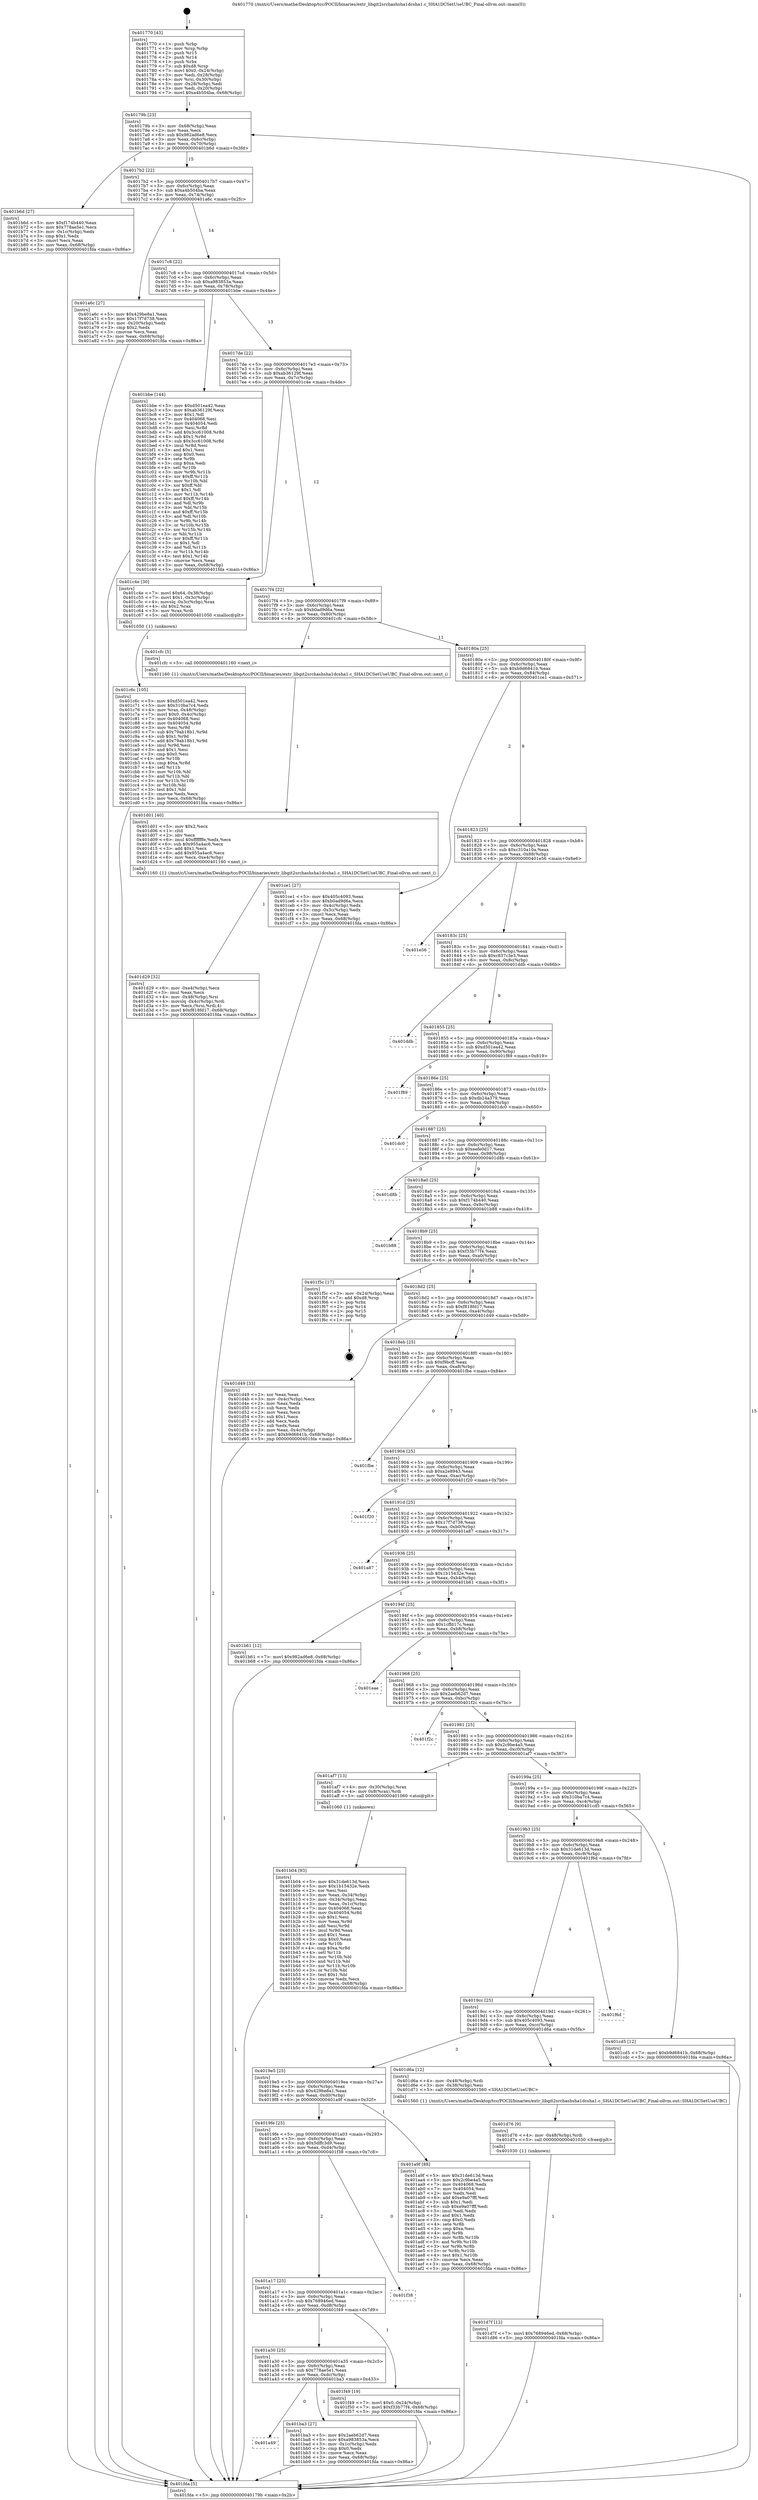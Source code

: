 digraph "0x401770" {
  label = "0x401770 (/mnt/c/Users/mathe/Desktop/tcc/POCII/binaries/extr_libgit2srchashsha1dcsha1.c_SHA1DCSetUseUBC_Final-ollvm.out::main(0))"
  labelloc = "t"
  node[shape=record]

  Entry [label="",width=0.3,height=0.3,shape=circle,fillcolor=black,style=filled]
  "0x40179b" [label="{
     0x40179b [23]\l
     | [instrs]\l
     &nbsp;&nbsp;0x40179b \<+3\>: mov -0x68(%rbp),%eax\l
     &nbsp;&nbsp;0x40179e \<+2\>: mov %eax,%ecx\l
     &nbsp;&nbsp;0x4017a0 \<+6\>: sub $0x982ad6e8,%ecx\l
     &nbsp;&nbsp;0x4017a6 \<+3\>: mov %eax,-0x6c(%rbp)\l
     &nbsp;&nbsp;0x4017a9 \<+3\>: mov %ecx,-0x70(%rbp)\l
     &nbsp;&nbsp;0x4017ac \<+6\>: je 0000000000401b6d \<main+0x3fd\>\l
  }"]
  "0x401b6d" [label="{
     0x401b6d [27]\l
     | [instrs]\l
     &nbsp;&nbsp;0x401b6d \<+5\>: mov $0xf174b440,%eax\l
     &nbsp;&nbsp;0x401b72 \<+5\>: mov $0x778ae5e1,%ecx\l
     &nbsp;&nbsp;0x401b77 \<+3\>: mov -0x1c(%rbp),%edx\l
     &nbsp;&nbsp;0x401b7a \<+3\>: cmp $0x1,%edx\l
     &nbsp;&nbsp;0x401b7d \<+3\>: cmovl %ecx,%eax\l
     &nbsp;&nbsp;0x401b80 \<+3\>: mov %eax,-0x68(%rbp)\l
     &nbsp;&nbsp;0x401b83 \<+5\>: jmp 0000000000401fda \<main+0x86a\>\l
  }"]
  "0x4017b2" [label="{
     0x4017b2 [22]\l
     | [instrs]\l
     &nbsp;&nbsp;0x4017b2 \<+5\>: jmp 00000000004017b7 \<main+0x47\>\l
     &nbsp;&nbsp;0x4017b7 \<+3\>: mov -0x6c(%rbp),%eax\l
     &nbsp;&nbsp;0x4017ba \<+5\>: sub $0xa4b504ba,%eax\l
     &nbsp;&nbsp;0x4017bf \<+3\>: mov %eax,-0x74(%rbp)\l
     &nbsp;&nbsp;0x4017c2 \<+6\>: je 0000000000401a6c \<main+0x2fc\>\l
  }"]
  Exit [label="",width=0.3,height=0.3,shape=circle,fillcolor=black,style=filled,peripheries=2]
  "0x401a6c" [label="{
     0x401a6c [27]\l
     | [instrs]\l
     &nbsp;&nbsp;0x401a6c \<+5\>: mov $0x429be8a1,%eax\l
     &nbsp;&nbsp;0x401a71 \<+5\>: mov $0x17f7d738,%ecx\l
     &nbsp;&nbsp;0x401a76 \<+3\>: mov -0x20(%rbp),%edx\l
     &nbsp;&nbsp;0x401a79 \<+3\>: cmp $0x2,%edx\l
     &nbsp;&nbsp;0x401a7c \<+3\>: cmovne %ecx,%eax\l
     &nbsp;&nbsp;0x401a7f \<+3\>: mov %eax,-0x68(%rbp)\l
     &nbsp;&nbsp;0x401a82 \<+5\>: jmp 0000000000401fda \<main+0x86a\>\l
  }"]
  "0x4017c8" [label="{
     0x4017c8 [22]\l
     | [instrs]\l
     &nbsp;&nbsp;0x4017c8 \<+5\>: jmp 00000000004017cd \<main+0x5d\>\l
     &nbsp;&nbsp;0x4017cd \<+3\>: mov -0x6c(%rbp),%eax\l
     &nbsp;&nbsp;0x4017d0 \<+5\>: sub $0xa983853a,%eax\l
     &nbsp;&nbsp;0x4017d5 \<+3\>: mov %eax,-0x78(%rbp)\l
     &nbsp;&nbsp;0x4017d8 \<+6\>: je 0000000000401bbe \<main+0x44e\>\l
  }"]
  "0x401fda" [label="{
     0x401fda [5]\l
     | [instrs]\l
     &nbsp;&nbsp;0x401fda \<+5\>: jmp 000000000040179b \<main+0x2b\>\l
  }"]
  "0x401770" [label="{
     0x401770 [43]\l
     | [instrs]\l
     &nbsp;&nbsp;0x401770 \<+1\>: push %rbp\l
     &nbsp;&nbsp;0x401771 \<+3\>: mov %rsp,%rbp\l
     &nbsp;&nbsp;0x401774 \<+2\>: push %r15\l
     &nbsp;&nbsp;0x401776 \<+2\>: push %r14\l
     &nbsp;&nbsp;0x401778 \<+1\>: push %rbx\l
     &nbsp;&nbsp;0x401779 \<+7\>: sub $0xd8,%rsp\l
     &nbsp;&nbsp;0x401780 \<+7\>: movl $0x0,-0x24(%rbp)\l
     &nbsp;&nbsp;0x401787 \<+3\>: mov %edi,-0x28(%rbp)\l
     &nbsp;&nbsp;0x40178a \<+4\>: mov %rsi,-0x30(%rbp)\l
     &nbsp;&nbsp;0x40178e \<+3\>: mov -0x28(%rbp),%edi\l
     &nbsp;&nbsp;0x401791 \<+3\>: mov %edi,-0x20(%rbp)\l
     &nbsp;&nbsp;0x401794 \<+7\>: movl $0xa4b504ba,-0x68(%rbp)\l
  }"]
  "0x401d7f" [label="{
     0x401d7f [12]\l
     | [instrs]\l
     &nbsp;&nbsp;0x401d7f \<+7\>: movl $0x768946ed,-0x68(%rbp)\l
     &nbsp;&nbsp;0x401d86 \<+5\>: jmp 0000000000401fda \<main+0x86a\>\l
  }"]
  "0x401bbe" [label="{
     0x401bbe [144]\l
     | [instrs]\l
     &nbsp;&nbsp;0x401bbe \<+5\>: mov $0xd501ea42,%eax\l
     &nbsp;&nbsp;0x401bc3 \<+5\>: mov $0xab36129f,%ecx\l
     &nbsp;&nbsp;0x401bc8 \<+2\>: mov $0x1,%dl\l
     &nbsp;&nbsp;0x401bca \<+7\>: mov 0x404068,%esi\l
     &nbsp;&nbsp;0x401bd1 \<+7\>: mov 0x404054,%edi\l
     &nbsp;&nbsp;0x401bd8 \<+3\>: mov %esi,%r8d\l
     &nbsp;&nbsp;0x401bdb \<+7\>: add $0x3cc61008,%r8d\l
     &nbsp;&nbsp;0x401be2 \<+4\>: sub $0x1,%r8d\l
     &nbsp;&nbsp;0x401be6 \<+7\>: sub $0x3cc61008,%r8d\l
     &nbsp;&nbsp;0x401bed \<+4\>: imul %r8d,%esi\l
     &nbsp;&nbsp;0x401bf1 \<+3\>: and $0x1,%esi\l
     &nbsp;&nbsp;0x401bf4 \<+3\>: cmp $0x0,%esi\l
     &nbsp;&nbsp;0x401bf7 \<+4\>: sete %r9b\l
     &nbsp;&nbsp;0x401bfb \<+3\>: cmp $0xa,%edi\l
     &nbsp;&nbsp;0x401bfe \<+4\>: setl %r10b\l
     &nbsp;&nbsp;0x401c02 \<+3\>: mov %r9b,%r11b\l
     &nbsp;&nbsp;0x401c05 \<+4\>: xor $0xff,%r11b\l
     &nbsp;&nbsp;0x401c09 \<+3\>: mov %r10b,%bl\l
     &nbsp;&nbsp;0x401c0c \<+3\>: xor $0xff,%bl\l
     &nbsp;&nbsp;0x401c0f \<+3\>: xor $0x1,%dl\l
     &nbsp;&nbsp;0x401c12 \<+3\>: mov %r11b,%r14b\l
     &nbsp;&nbsp;0x401c15 \<+4\>: and $0xff,%r14b\l
     &nbsp;&nbsp;0x401c19 \<+3\>: and %dl,%r9b\l
     &nbsp;&nbsp;0x401c1c \<+3\>: mov %bl,%r15b\l
     &nbsp;&nbsp;0x401c1f \<+4\>: and $0xff,%r15b\l
     &nbsp;&nbsp;0x401c23 \<+3\>: and %dl,%r10b\l
     &nbsp;&nbsp;0x401c26 \<+3\>: or %r9b,%r14b\l
     &nbsp;&nbsp;0x401c29 \<+3\>: or %r10b,%r15b\l
     &nbsp;&nbsp;0x401c2c \<+3\>: xor %r15b,%r14b\l
     &nbsp;&nbsp;0x401c2f \<+3\>: or %bl,%r11b\l
     &nbsp;&nbsp;0x401c32 \<+4\>: xor $0xff,%r11b\l
     &nbsp;&nbsp;0x401c36 \<+3\>: or $0x1,%dl\l
     &nbsp;&nbsp;0x401c39 \<+3\>: and %dl,%r11b\l
     &nbsp;&nbsp;0x401c3c \<+3\>: or %r11b,%r14b\l
     &nbsp;&nbsp;0x401c3f \<+4\>: test $0x1,%r14b\l
     &nbsp;&nbsp;0x401c43 \<+3\>: cmovne %ecx,%eax\l
     &nbsp;&nbsp;0x401c46 \<+3\>: mov %eax,-0x68(%rbp)\l
     &nbsp;&nbsp;0x401c49 \<+5\>: jmp 0000000000401fda \<main+0x86a\>\l
  }"]
  "0x4017de" [label="{
     0x4017de [22]\l
     | [instrs]\l
     &nbsp;&nbsp;0x4017de \<+5\>: jmp 00000000004017e3 \<main+0x73\>\l
     &nbsp;&nbsp;0x4017e3 \<+3\>: mov -0x6c(%rbp),%eax\l
     &nbsp;&nbsp;0x4017e6 \<+5\>: sub $0xab36129f,%eax\l
     &nbsp;&nbsp;0x4017eb \<+3\>: mov %eax,-0x7c(%rbp)\l
     &nbsp;&nbsp;0x4017ee \<+6\>: je 0000000000401c4e \<main+0x4de\>\l
  }"]
  "0x401d76" [label="{
     0x401d76 [9]\l
     | [instrs]\l
     &nbsp;&nbsp;0x401d76 \<+4\>: mov -0x48(%rbp),%rdi\l
     &nbsp;&nbsp;0x401d7a \<+5\>: call 0000000000401030 \<free@plt\>\l
     | [calls]\l
     &nbsp;&nbsp;0x401030 \{1\} (unknown)\l
  }"]
  "0x401c4e" [label="{
     0x401c4e [30]\l
     | [instrs]\l
     &nbsp;&nbsp;0x401c4e \<+7\>: movl $0x64,-0x38(%rbp)\l
     &nbsp;&nbsp;0x401c55 \<+7\>: movl $0x1,-0x3c(%rbp)\l
     &nbsp;&nbsp;0x401c5c \<+4\>: movslq -0x3c(%rbp),%rax\l
     &nbsp;&nbsp;0x401c60 \<+4\>: shl $0x2,%rax\l
     &nbsp;&nbsp;0x401c64 \<+3\>: mov %rax,%rdi\l
     &nbsp;&nbsp;0x401c67 \<+5\>: call 0000000000401050 \<malloc@plt\>\l
     | [calls]\l
     &nbsp;&nbsp;0x401050 \{1\} (unknown)\l
  }"]
  "0x4017f4" [label="{
     0x4017f4 [22]\l
     | [instrs]\l
     &nbsp;&nbsp;0x4017f4 \<+5\>: jmp 00000000004017f9 \<main+0x89\>\l
     &nbsp;&nbsp;0x4017f9 \<+3\>: mov -0x6c(%rbp),%eax\l
     &nbsp;&nbsp;0x4017fc \<+5\>: sub $0xb0ad9d6a,%eax\l
     &nbsp;&nbsp;0x401801 \<+3\>: mov %eax,-0x80(%rbp)\l
     &nbsp;&nbsp;0x401804 \<+6\>: je 0000000000401cfc \<main+0x58c\>\l
  }"]
  "0x401d29" [label="{
     0x401d29 [32]\l
     | [instrs]\l
     &nbsp;&nbsp;0x401d29 \<+6\>: mov -0xe4(%rbp),%ecx\l
     &nbsp;&nbsp;0x401d2f \<+3\>: imul %eax,%ecx\l
     &nbsp;&nbsp;0x401d32 \<+4\>: mov -0x48(%rbp),%rsi\l
     &nbsp;&nbsp;0x401d36 \<+4\>: movslq -0x4c(%rbp),%rdi\l
     &nbsp;&nbsp;0x401d3a \<+3\>: mov %ecx,(%rsi,%rdi,4)\l
     &nbsp;&nbsp;0x401d3d \<+7\>: movl $0xf818fd17,-0x68(%rbp)\l
     &nbsp;&nbsp;0x401d44 \<+5\>: jmp 0000000000401fda \<main+0x86a\>\l
  }"]
  "0x401cfc" [label="{
     0x401cfc [5]\l
     | [instrs]\l
     &nbsp;&nbsp;0x401cfc \<+5\>: call 0000000000401160 \<next_i\>\l
     | [calls]\l
     &nbsp;&nbsp;0x401160 \{1\} (/mnt/c/Users/mathe/Desktop/tcc/POCII/binaries/extr_libgit2srchashsha1dcsha1.c_SHA1DCSetUseUBC_Final-ollvm.out::next_i)\l
  }"]
  "0x40180a" [label="{
     0x40180a [25]\l
     | [instrs]\l
     &nbsp;&nbsp;0x40180a \<+5\>: jmp 000000000040180f \<main+0x9f\>\l
     &nbsp;&nbsp;0x40180f \<+3\>: mov -0x6c(%rbp),%eax\l
     &nbsp;&nbsp;0x401812 \<+5\>: sub $0xb9d6841b,%eax\l
     &nbsp;&nbsp;0x401817 \<+6\>: mov %eax,-0x84(%rbp)\l
     &nbsp;&nbsp;0x40181d \<+6\>: je 0000000000401ce1 \<main+0x571\>\l
  }"]
  "0x401d01" [label="{
     0x401d01 [40]\l
     | [instrs]\l
     &nbsp;&nbsp;0x401d01 \<+5\>: mov $0x2,%ecx\l
     &nbsp;&nbsp;0x401d06 \<+1\>: cltd\l
     &nbsp;&nbsp;0x401d07 \<+2\>: idiv %ecx\l
     &nbsp;&nbsp;0x401d09 \<+6\>: imul $0xfffffffe,%edx,%ecx\l
     &nbsp;&nbsp;0x401d0f \<+6\>: sub $0x955a4ac6,%ecx\l
     &nbsp;&nbsp;0x401d15 \<+3\>: add $0x1,%ecx\l
     &nbsp;&nbsp;0x401d18 \<+6\>: add $0x955a4ac6,%ecx\l
     &nbsp;&nbsp;0x401d1e \<+6\>: mov %ecx,-0xe4(%rbp)\l
     &nbsp;&nbsp;0x401d24 \<+5\>: call 0000000000401160 \<next_i\>\l
     | [calls]\l
     &nbsp;&nbsp;0x401160 \{1\} (/mnt/c/Users/mathe/Desktop/tcc/POCII/binaries/extr_libgit2srchashsha1dcsha1.c_SHA1DCSetUseUBC_Final-ollvm.out::next_i)\l
  }"]
  "0x401ce1" [label="{
     0x401ce1 [27]\l
     | [instrs]\l
     &nbsp;&nbsp;0x401ce1 \<+5\>: mov $0x405c4093,%eax\l
     &nbsp;&nbsp;0x401ce6 \<+5\>: mov $0xb0ad9d6a,%ecx\l
     &nbsp;&nbsp;0x401ceb \<+3\>: mov -0x4c(%rbp),%edx\l
     &nbsp;&nbsp;0x401cee \<+3\>: cmp -0x3c(%rbp),%edx\l
     &nbsp;&nbsp;0x401cf1 \<+3\>: cmovl %ecx,%eax\l
     &nbsp;&nbsp;0x401cf4 \<+3\>: mov %eax,-0x68(%rbp)\l
     &nbsp;&nbsp;0x401cf7 \<+5\>: jmp 0000000000401fda \<main+0x86a\>\l
  }"]
  "0x401823" [label="{
     0x401823 [25]\l
     | [instrs]\l
     &nbsp;&nbsp;0x401823 \<+5\>: jmp 0000000000401828 \<main+0xb8\>\l
     &nbsp;&nbsp;0x401828 \<+3\>: mov -0x6c(%rbp),%eax\l
     &nbsp;&nbsp;0x40182b \<+5\>: sub $0xc310a10a,%eax\l
     &nbsp;&nbsp;0x401830 \<+6\>: mov %eax,-0x88(%rbp)\l
     &nbsp;&nbsp;0x401836 \<+6\>: je 0000000000401e56 \<main+0x6e6\>\l
  }"]
  "0x401c6c" [label="{
     0x401c6c [105]\l
     | [instrs]\l
     &nbsp;&nbsp;0x401c6c \<+5\>: mov $0xd501ea42,%ecx\l
     &nbsp;&nbsp;0x401c71 \<+5\>: mov $0x310ba7c4,%edx\l
     &nbsp;&nbsp;0x401c76 \<+4\>: mov %rax,-0x48(%rbp)\l
     &nbsp;&nbsp;0x401c7a \<+7\>: movl $0x0,-0x4c(%rbp)\l
     &nbsp;&nbsp;0x401c81 \<+7\>: mov 0x404068,%esi\l
     &nbsp;&nbsp;0x401c88 \<+8\>: mov 0x404054,%r8d\l
     &nbsp;&nbsp;0x401c90 \<+3\>: mov %esi,%r9d\l
     &nbsp;&nbsp;0x401c93 \<+7\>: sub $0x79ab18b1,%r9d\l
     &nbsp;&nbsp;0x401c9a \<+4\>: sub $0x1,%r9d\l
     &nbsp;&nbsp;0x401c9e \<+7\>: add $0x79ab18b1,%r9d\l
     &nbsp;&nbsp;0x401ca5 \<+4\>: imul %r9d,%esi\l
     &nbsp;&nbsp;0x401ca9 \<+3\>: and $0x1,%esi\l
     &nbsp;&nbsp;0x401cac \<+3\>: cmp $0x0,%esi\l
     &nbsp;&nbsp;0x401caf \<+4\>: sete %r10b\l
     &nbsp;&nbsp;0x401cb3 \<+4\>: cmp $0xa,%r8d\l
     &nbsp;&nbsp;0x401cb7 \<+4\>: setl %r11b\l
     &nbsp;&nbsp;0x401cbb \<+3\>: mov %r10b,%bl\l
     &nbsp;&nbsp;0x401cbe \<+3\>: and %r11b,%bl\l
     &nbsp;&nbsp;0x401cc1 \<+3\>: xor %r11b,%r10b\l
     &nbsp;&nbsp;0x401cc4 \<+3\>: or %r10b,%bl\l
     &nbsp;&nbsp;0x401cc7 \<+3\>: test $0x1,%bl\l
     &nbsp;&nbsp;0x401cca \<+3\>: cmovne %edx,%ecx\l
     &nbsp;&nbsp;0x401ccd \<+3\>: mov %ecx,-0x68(%rbp)\l
     &nbsp;&nbsp;0x401cd0 \<+5\>: jmp 0000000000401fda \<main+0x86a\>\l
  }"]
  "0x401e56" [label="{
     0x401e56\l
  }", style=dashed]
  "0x40183c" [label="{
     0x40183c [25]\l
     | [instrs]\l
     &nbsp;&nbsp;0x40183c \<+5\>: jmp 0000000000401841 \<main+0xd1\>\l
     &nbsp;&nbsp;0x401841 \<+3\>: mov -0x6c(%rbp),%eax\l
     &nbsp;&nbsp;0x401844 \<+5\>: sub $0xc837c3e3,%eax\l
     &nbsp;&nbsp;0x401849 \<+6\>: mov %eax,-0x8c(%rbp)\l
     &nbsp;&nbsp;0x40184f \<+6\>: je 0000000000401ddb \<main+0x66b\>\l
  }"]
  "0x401a49" [label="{
     0x401a49\l
  }", style=dashed]
  "0x401ddb" [label="{
     0x401ddb\l
  }", style=dashed]
  "0x401855" [label="{
     0x401855 [25]\l
     | [instrs]\l
     &nbsp;&nbsp;0x401855 \<+5\>: jmp 000000000040185a \<main+0xea\>\l
     &nbsp;&nbsp;0x40185a \<+3\>: mov -0x6c(%rbp),%eax\l
     &nbsp;&nbsp;0x40185d \<+5\>: sub $0xd501ea42,%eax\l
     &nbsp;&nbsp;0x401862 \<+6\>: mov %eax,-0x90(%rbp)\l
     &nbsp;&nbsp;0x401868 \<+6\>: je 0000000000401f89 \<main+0x819\>\l
  }"]
  "0x401ba3" [label="{
     0x401ba3 [27]\l
     | [instrs]\l
     &nbsp;&nbsp;0x401ba3 \<+5\>: mov $0x2aeb62d7,%eax\l
     &nbsp;&nbsp;0x401ba8 \<+5\>: mov $0xa983853a,%ecx\l
     &nbsp;&nbsp;0x401bad \<+3\>: mov -0x1c(%rbp),%edx\l
     &nbsp;&nbsp;0x401bb0 \<+3\>: cmp $0x0,%edx\l
     &nbsp;&nbsp;0x401bb3 \<+3\>: cmove %ecx,%eax\l
     &nbsp;&nbsp;0x401bb6 \<+3\>: mov %eax,-0x68(%rbp)\l
     &nbsp;&nbsp;0x401bb9 \<+5\>: jmp 0000000000401fda \<main+0x86a\>\l
  }"]
  "0x401f89" [label="{
     0x401f89\l
  }", style=dashed]
  "0x40186e" [label="{
     0x40186e [25]\l
     | [instrs]\l
     &nbsp;&nbsp;0x40186e \<+5\>: jmp 0000000000401873 \<main+0x103\>\l
     &nbsp;&nbsp;0x401873 \<+3\>: mov -0x6c(%rbp),%eax\l
     &nbsp;&nbsp;0x401876 \<+5\>: sub $0xdb24a379,%eax\l
     &nbsp;&nbsp;0x40187b \<+6\>: mov %eax,-0x94(%rbp)\l
     &nbsp;&nbsp;0x401881 \<+6\>: je 0000000000401dc0 \<main+0x650\>\l
  }"]
  "0x401a30" [label="{
     0x401a30 [25]\l
     | [instrs]\l
     &nbsp;&nbsp;0x401a30 \<+5\>: jmp 0000000000401a35 \<main+0x2c5\>\l
     &nbsp;&nbsp;0x401a35 \<+3\>: mov -0x6c(%rbp),%eax\l
     &nbsp;&nbsp;0x401a38 \<+5\>: sub $0x778ae5e1,%eax\l
     &nbsp;&nbsp;0x401a3d \<+6\>: mov %eax,-0xdc(%rbp)\l
     &nbsp;&nbsp;0x401a43 \<+6\>: je 0000000000401ba3 \<main+0x433\>\l
  }"]
  "0x401dc0" [label="{
     0x401dc0\l
  }", style=dashed]
  "0x401887" [label="{
     0x401887 [25]\l
     | [instrs]\l
     &nbsp;&nbsp;0x401887 \<+5\>: jmp 000000000040188c \<main+0x11c\>\l
     &nbsp;&nbsp;0x40188c \<+3\>: mov -0x6c(%rbp),%eax\l
     &nbsp;&nbsp;0x40188f \<+5\>: sub $0xeefe0d17,%eax\l
     &nbsp;&nbsp;0x401894 \<+6\>: mov %eax,-0x98(%rbp)\l
     &nbsp;&nbsp;0x40189a \<+6\>: je 0000000000401d8b \<main+0x61b\>\l
  }"]
  "0x401f49" [label="{
     0x401f49 [19]\l
     | [instrs]\l
     &nbsp;&nbsp;0x401f49 \<+7\>: movl $0x0,-0x24(%rbp)\l
     &nbsp;&nbsp;0x401f50 \<+7\>: movl $0xf33b77f4,-0x68(%rbp)\l
     &nbsp;&nbsp;0x401f57 \<+5\>: jmp 0000000000401fda \<main+0x86a\>\l
  }"]
  "0x401d8b" [label="{
     0x401d8b\l
  }", style=dashed]
  "0x4018a0" [label="{
     0x4018a0 [25]\l
     | [instrs]\l
     &nbsp;&nbsp;0x4018a0 \<+5\>: jmp 00000000004018a5 \<main+0x135\>\l
     &nbsp;&nbsp;0x4018a5 \<+3\>: mov -0x6c(%rbp),%eax\l
     &nbsp;&nbsp;0x4018a8 \<+5\>: sub $0xf174b440,%eax\l
     &nbsp;&nbsp;0x4018ad \<+6\>: mov %eax,-0x9c(%rbp)\l
     &nbsp;&nbsp;0x4018b3 \<+6\>: je 0000000000401b88 \<main+0x418\>\l
  }"]
  "0x401a17" [label="{
     0x401a17 [25]\l
     | [instrs]\l
     &nbsp;&nbsp;0x401a17 \<+5\>: jmp 0000000000401a1c \<main+0x2ac\>\l
     &nbsp;&nbsp;0x401a1c \<+3\>: mov -0x6c(%rbp),%eax\l
     &nbsp;&nbsp;0x401a1f \<+5\>: sub $0x768946ed,%eax\l
     &nbsp;&nbsp;0x401a24 \<+6\>: mov %eax,-0xd8(%rbp)\l
     &nbsp;&nbsp;0x401a2a \<+6\>: je 0000000000401f49 \<main+0x7d9\>\l
  }"]
  "0x401b88" [label="{
     0x401b88\l
  }", style=dashed]
  "0x4018b9" [label="{
     0x4018b9 [25]\l
     | [instrs]\l
     &nbsp;&nbsp;0x4018b9 \<+5\>: jmp 00000000004018be \<main+0x14e\>\l
     &nbsp;&nbsp;0x4018be \<+3\>: mov -0x6c(%rbp),%eax\l
     &nbsp;&nbsp;0x4018c1 \<+5\>: sub $0xf33b77f4,%eax\l
     &nbsp;&nbsp;0x4018c6 \<+6\>: mov %eax,-0xa0(%rbp)\l
     &nbsp;&nbsp;0x4018cc \<+6\>: je 0000000000401f5c \<main+0x7ec\>\l
  }"]
  "0x401f38" [label="{
     0x401f38\l
  }", style=dashed]
  "0x401f5c" [label="{
     0x401f5c [17]\l
     | [instrs]\l
     &nbsp;&nbsp;0x401f5c \<+3\>: mov -0x24(%rbp),%eax\l
     &nbsp;&nbsp;0x401f5f \<+7\>: add $0xd8,%rsp\l
     &nbsp;&nbsp;0x401f66 \<+1\>: pop %rbx\l
     &nbsp;&nbsp;0x401f67 \<+2\>: pop %r14\l
     &nbsp;&nbsp;0x401f69 \<+2\>: pop %r15\l
     &nbsp;&nbsp;0x401f6b \<+1\>: pop %rbp\l
     &nbsp;&nbsp;0x401f6c \<+1\>: ret\l
  }"]
  "0x4018d2" [label="{
     0x4018d2 [25]\l
     | [instrs]\l
     &nbsp;&nbsp;0x4018d2 \<+5\>: jmp 00000000004018d7 \<main+0x167\>\l
     &nbsp;&nbsp;0x4018d7 \<+3\>: mov -0x6c(%rbp),%eax\l
     &nbsp;&nbsp;0x4018da \<+5\>: sub $0xf818fd17,%eax\l
     &nbsp;&nbsp;0x4018df \<+6\>: mov %eax,-0xa4(%rbp)\l
     &nbsp;&nbsp;0x4018e5 \<+6\>: je 0000000000401d49 \<main+0x5d9\>\l
  }"]
  "0x401b04" [label="{
     0x401b04 [93]\l
     | [instrs]\l
     &nbsp;&nbsp;0x401b04 \<+5\>: mov $0x31de613d,%ecx\l
     &nbsp;&nbsp;0x401b09 \<+5\>: mov $0x1b15432e,%edx\l
     &nbsp;&nbsp;0x401b0e \<+2\>: xor %esi,%esi\l
     &nbsp;&nbsp;0x401b10 \<+3\>: mov %eax,-0x34(%rbp)\l
     &nbsp;&nbsp;0x401b13 \<+3\>: mov -0x34(%rbp),%eax\l
     &nbsp;&nbsp;0x401b16 \<+3\>: mov %eax,-0x1c(%rbp)\l
     &nbsp;&nbsp;0x401b19 \<+7\>: mov 0x404068,%eax\l
     &nbsp;&nbsp;0x401b20 \<+8\>: mov 0x404054,%r8d\l
     &nbsp;&nbsp;0x401b28 \<+3\>: sub $0x1,%esi\l
     &nbsp;&nbsp;0x401b2b \<+3\>: mov %eax,%r9d\l
     &nbsp;&nbsp;0x401b2e \<+3\>: add %esi,%r9d\l
     &nbsp;&nbsp;0x401b31 \<+4\>: imul %r9d,%eax\l
     &nbsp;&nbsp;0x401b35 \<+3\>: and $0x1,%eax\l
     &nbsp;&nbsp;0x401b38 \<+3\>: cmp $0x0,%eax\l
     &nbsp;&nbsp;0x401b3b \<+4\>: sete %r10b\l
     &nbsp;&nbsp;0x401b3f \<+4\>: cmp $0xa,%r8d\l
     &nbsp;&nbsp;0x401b43 \<+4\>: setl %r11b\l
     &nbsp;&nbsp;0x401b47 \<+3\>: mov %r10b,%bl\l
     &nbsp;&nbsp;0x401b4a \<+3\>: and %r11b,%bl\l
     &nbsp;&nbsp;0x401b4d \<+3\>: xor %r11b,%r10b\l
     &nbsp;&nbsp;0x401b50 \<+3\>: or %r10b,%bl\l
     &nbsp;&nbsp;0x401b53 \<+3\>: test $0x1,%bl\l
     &nbsp;&nbsp;0x401b56 \<+3\>: cmovne %edx,%ecx\l
     &nbsp;&nbsp;0x401b59 \<+3\>: mov %ecx,-0x68(%rbp)\l
     &nbsp;&nbsp;0x401b5c \<+5\>: jmp 0000000000401fda \<main+0x86a\>\l
  }"]
  "0x401d49" [label="{
     0x401d49 [33]\l
     | [instrs]\l
     &nbsp;&nbsp;0x401d49 \<+2\>: xor %eax,%eax\l
     &nbsp;&nbsp;0x401d4b \<+3\>: mov -0x4c(%rbp),%ecx\l
     &nbsp;&nbsp;0x401d4e \<+2\>: mov %eax,%edx\l
     &nbsp;&nbsp;0x401d50 \<+2\>: sub %ecx,%edx\l
     &nbsp;&nbsp;0x401d52 \<+2\>: mov %eax,%ecx\l
     &nbsp;&nbsp;0x401d54 \<+3\>: sub $0x1,%ecx\l
     &nbsp;&nbsp;0x401d57 \<+2\>: add %ecx,%edx\l
     &nbsp;&nbsp;0x401d59 \<+2\>: sub %edx,%eax\l
     &nbsp;&nbsp;0x401d5b \<+3\>: mov %eax,-0x4c(%rbp)\l
     &nbsp;&nbsp;0x401d5e \<+7\>: movl $0xb9d6841b,-0x68(%rbp)\l
     &nbsp;&nbsp;0x401d65 \<+5\>: jmp 0000000000401fda \<main+0x86a\>\l
  }"]
  "0x4018eb" [label="{
     0x4018eb [25]\l
     | [instrs]\l
     &nbsp;&nbsp;0x4018eb \<+5\>: jmp 00000000004018f0 \<main+0x180\>\l
     &nbsp;&nbsp;0x4018f0 \<+3\>: mov -0x6c(%rbp),%eax\l
     &nbsp;&nbsp;0x4018f3 \<+5\>: sub $0xf9bcff,%eax\l
     &nbsp;&nbsp;0x4018f8 \<+6\>: mov %eax,-0xa8(%rbp)\l
     &nbsp;&nbsp;0x4018fe \<+6\>: je 0000000000401fbe \<main+0x84e\>\l
  }"]
  "0x4019fe" [label="{
     0x4019fe [25]\l
     | [instrs]\l
     &nbsp;&nbsp;0x4019fe \<+5\>: jmp 0000000000401a03 \<main+0x293\>\l
     &nbsp;&nbsp;0x401a03 \<+3\>: mov -0x6c(%rbp),%eax\l
     &nbsp;&nbsp;0x401a06 \<+5\>: sub $0x5dffc3d9,%eax\l
     &nbsp;&nbsp;0x401a0b \<+6\>: mov %eax,-0xd4(%rbp)\l
     &nbsp;&nbsp;0x401a11 \<+6\>: je 0000000000401f38 \<main+0x7c8\>\l
  }"]
  "0x401fbe" [label="{
     0x401fbe\l
  }", style=dashed]
  "0x401904" [label="{
     0x401904 [25]\l
     | [instrs]\l
     &nbsp;&nbsp;0x401904 \<+5\>: jmp 0000000000401909 \<main+0x199\>\l
     &nbsp;&nbsp;0x401909 \<+3\>: mov -0x6c(%rbp),%eax\l
     &nbsp;&nbsp;0x40190c \<+5\>: sub $0xa2e8943,%eax\l
     &nbsp;&nbsp;0x401911 \<+6\>: mov %eax,-0xac(%rbp)\l
     &nbsp;&nbsp;0x401917 \<+6\>: je 0000000000401f20 \<main+0x7b0\>\l
  }"]
  "0x401a9f" [label="{
     0x401a9f [88]\l
     | [instrs]\l
     &nbsp;&nbsp;0x401a9f \<+5\>: mov $0x31de613d,%eax\l
     &nbsp;&nbsp;0x401aa4 \<+5\>: mov $0x2c9be4a5,%ecx\l
     &nbsp;&nbsp;0x401aa9 \<+7\>: mov 0x404068,%edx\l
     &nbsp;&nbsp;0x401ab0 \<+7\>: mov 0x404054,%esi\l
     &nbsp;&nbsp;0x401ab7 \<+2\>: mov %edx,%edi\l
     &nbsp;&nbsp;0x401ab9 \<+6\>: add $0xe9a07fff,%edi\l
     &nbsp;&nbsp;0x401abf \<+3\>: sub $0x1,%edi\l
     &nbsp;&nbsp;0x401ac2 \<+6\>: sub $0xe9a07fff,%edi\l
     &nbsp;&nbsp;0x401ac8 \<+3\>: imul %edi,%edx\l
     &nbsp;&nbsp;0x401acb \<+3\>: and $0x1,%edx\l
     &nbsp;&nbsp;0x401ace \<+3\>: cmp $0x0,%edx\l
     &nbsp;&nbsp;0x401ad1 \<+4\>: sete %r8b\l
     &nbsp;&nbsp;0x401ad5 \<+3\>: cmp $0xa,%esi\l
     &nbsp;&nbsp;0x401ad8 \<+4\>: setl %r9b\l
     &nbsp;&nbsp;0x401adc \<+3\>: mov %r8b,%r10b\l
     &nbsp;&nbsp;0x401adf \<+3\>: and %r9b,%r10b\l
     &nbsp;&nbsp;0x401ae2 \<+3\>: xor %r9b,%r8b\l
     &nbsp;&nbsp;0x401ae5 \<+3\>: or %r8b,%r10b\l
     &nbsp;&nbsp;0x401ae8 \<+4\>: test $0x1,%r10b\l
     &nbsp;&nbsp;0x401aec \<+3\>: cmovne %ecx,%eax\l
     &nbsp;&nbsp;0x401aef \<+3\>: mov %eax,-0x68(%rbp)\l
     &nbsp;&nbsp;0x401af2 \<+5\>: jmp 0000000000401fda \<main+0x86a\>\l
  }"]
  "0x401f20" [label="{
     0x401f20\l
  }", style=dashed]
  "0x40191d" [label="{
     0x40191d [25]\l
     | [instrs]\l
     &nbsp;&nbsp;0x40191d \<+5\>: jmp 0000000000401922 \<main+0x1b2\>\l
     &nbsp;&nbsp;0x401922 \<+3\>: mov -0x6c(%rbp),%eax\l
     &nbsp;&nbsp;0x401925 \<+5\>: sub $0x17f7d738,%eax\l
     &nbsp;&nbsp;0x40192a \<+6\>: mov %eax,-0xb0(%rbp)\l
     &nbsp;&nbsp;0x401930 \<+6\>: je 0000000000401a87 \<main+0x317\>\l
  }"]
  "0x4019e5" [label="{
     0x4019e5 [25]\l
     | [instrs]\l
     &nbsp;&nbsp;0x4019e5 \<+5\>: jmp 00000000004019ea \<main+0x27a\>\l
     &nbsp;&nbsp;0x4019ea \<+3\>: mov -0x6c(%rbp),%eax\l
     &nbsp;&nbsp;0x4019ed \<+5\>: sub $0x429be8a1,%eax\l
     &nbsp;&nbsp;0x4019f2 \<+6\>: mov %eax,-0xd0(%rbp)\l
     &nbsp;&nbsp;0x4019f8 \<+6\>: je 0000000000401a9f \<main+0x32f\>\l
  }"]
  "0x401a87" [label="{
     0x401a87\l
  }", style=dashed]
  "0x401936" [label="{
     0x401936 [25]\l
     | [instrs]\l
     &nbsp;&nbsp;0x401936 \<+5\>: jmp 000000000040193b \<main+0x1cb\>\l
     &nbsp;&nbsp;0x40193b \<+3\>: mov -0x6c(%rbp),%eax\l
     &nbsp;&nbsp;0x40193e \<+5\>: sub $0x1b15432e,%eax\l
     &nbsp;&nbsp;0x401943 \<+6\>: mov %eax,-0xb4(%rbp)\l
     &nbsp;&nbsp;0x401949 \<+6\>: je 0000000000401b61 \<main+0x3f1\>\l
  }"]
  "0x401d6a" [label="{
     0x401d6a [12]\l
     | [instrs]\l
     &nbsp;&nbsp;0x401d6a \<+4\>: mov -0x48(%rbp),%rdi\l
     &nbsp;&nbsp;0x401d6e \<+3\>: mov -0x38(%rbp),%esi\l
     &nbsp;&nbsp;0x401d71 \<+5\>: call 0000000000401560 \<SHA1DCSetUseUBC\>\l
     | [calls]\l
     &nbsp;&nbsp;0x401560 \{1\} (/mnt/c/Users/mathe/Desktop/tcc/POCII/binaries/extr_libgit2srchashsha1dcsha1.c_SHA1DCSetUseUBC_Final-ollvm.out::SHA1DCSetUseUBC)\l
  }"]
  "0x401b61" [label="{
     0x401b61 [12]\l
     | [instrs]\l
     &nbsp;&nbsp;0x401b61 \<+7\>: movl $0x982ad6e8,-0x68(%rbp)\l
     &nbsp;&nbsp;0x401b68 \<+5\>: jmp 0000000000401fda \<main+0x86a\>\l
  }"]
  "0x40194f" [label="{
     0x40194f [25]\l
     | [instrs]\l
     &nbsp;&nbsp;0x40194f \<+5\>: jmp 0000000000401954 \<main+0x1e4\>\l
     &nbsp;&nbsp;0x401954 \<+3\>: mov -0x6c(%rbp),%eax\l
     &nbsp;&nbsp;0x401957 \<+5\>: sub $0x1cffd17c,%eax\l
     &nbsp;&nbsp;0x40195c \<+6\>: mov %eax,-0xb8(%rbp)\l
     &nbsp;&nbsp;0x401962 \<+6\>: je 0000000000401eae \<main+0x73e\>\l
  }"]
  "0x4019cc" [label="{
     0x4019cc [25]\l
     | [instrs]\l
     &nbsp;&nbsp;0x4019cc \<+5\>: jmp 00000000004019d1 \<main+0x261\>\l
     &nbsp;&nbsp;0x4019d1 \<+3\>: mov -0x6c(%rbp),%eax\l
     &nbsp;&nbsp;0x4019d4 \<+5\>: sub $0x405c4093,%eax\l
     &nbsp;&nbsp;0x4019d9 \<+6\>: mov %eax,-0xcc(%rbp)\l
     &nbsp;&nbsp;0x4019df \<+6\>: je 0000000000401d6a \<main+0x5fa\>\l
  }"]
  "0x401eae" [label="{
     0x401eae\l
  }", style=dashed]
  "0x401968" [label="{
     0x401968 [25]\l
     | [instrs]\l
     &nbsp;&nbsp;0x401968 \<+5\>: jmp 000000000040196d \<main+0x1fd\>\l
     &nbsp;&nbsp;0x40196d \<+3\>: mov -0x6c(%rbp),%eax\l
     &nbsp;&nbsp;0x401970 \<+5\>: sub $0x2aeb62d7,%eax\l
     &nbsp;&nbsp;0x401975 \<+6\>: mov %eax,-0xbc(%rbp)\l
     &nbsp;&nbsp;0x40197b \<+6\>: je 0000000000401f2c \<main+0x7bc\>\l
  }"]
  "0x401f6d" [label="{
     0x401f6d\l
  }", style=dashed]
  "0x401f2c" [label="{
     0x401f2c\l
  }", style=dashed]
  "0x401981" [label="{
     0x401981 [25]\l
     | [instrs]\l
     &nbsp;&nbsp;0x401981 \<+5\>: jmp 0000000000401986 \<main+0x216\>\l
     &nbsp;&nbsp;0x401986 \<+3\>: mov -0x6c(%rbp),%eax\l
     &nbsp;&nbsp;0x401989 \<+5\>: sub $0x2c9be4a5,%eax\l
     &nbsp;&nbsp;0x40198e \<+6\>: mov %eax,-0xc0(%rbp)\l
     &nbsp;&nbsp;0x401994 \<+6\>: je 0000000000401af7 \<main+0x387\>\l
  }"]
  "0x4019b3" [label="{
     0x4019b3 [25]\l
     | [instrs]\l
     &nbsp;&nbsp;0x4019b3 \<+5\>: jmp 00000000004019b8 \<main+0x248\>\l
     &nbsp;&nbsp;0x4019b8 \<+3\>: mov -0x6c(%rbp),%eax\l
     &nbsp;&nbsp;0x4019bb \<+5\>: sub $0x31de613d,%eax\l
     &nbsp;&nbsp;0x4019c0 \<+6\>: mov %eax,-0xc8(%rbp)\l
     &nbsp;&nbsp;0x4019c6 \<+6\>: je 0000000000401f6d \<main+0x7fd\>\l
  }"]
  "0x401af7" [label="{
     0x401af7 [13]\l
     | [instrs]\l
     &nbsp;&nbsp;0x401af7 \<+4\>: mov -0x30(%rbp),%rax\l
     &nbsp;&nbsp;0x401afb \<+4\>: mov 0x8(%rax),%rdi\l
     &nbsp;&nbsp;0x401aff \<+5\>: call 0000000000401060 \<atoi@plt\>\l
     | [calls]\l
     &nbsp;&nbsp;0x401060 \{1\} (unknown)\l
  }"]
  "0x40199a" [label="{
     0x40199a [25]\l
     | [instrs]\l
     &nbsp;&nbsp;0x40199a \<+5\>: jmp 000000000040199f \<main+0x22f\>\l
     &nbsp;&nbsp;0x40199f \<+3\>: mov -0x6c(%rbp),%eax\l
     &nbsp;&nbsp;0x4019a2 \<+5\>: sub $0x310ba7c4,%eax\l
     &nbsp;&nbsp;0x4019a7 \<+6\>: mov %eax,-0xc4(%rbp)\l
     &nbsp;&nbsp;0x4019ad \<+6\>: je 0000000000401cd5 \<main+0x565\>\l
  }"]
  "0x401cd5" [label="{
     0x401cd5 [12]\l
     | [instrs]\l
     &nbsp;&nbsp;0x401cd5 \<+7\>: movl $0xb9d6841b,-0x68(%rbp)\l
     &nbsp;&nbsp;0x401cdc \<+5\>: jmp 0000000000401fda \<main+0x86a\>\l
  }"]
  Entry -> "0x401770" [label=" 1"]
  "0x40179b" -> "0x401b6d" [label=" 1"]
  "0x40179b" -> "0x4017b2" [label=" 15"]
  "0x401f5c" -> Exit [label=" 1"]
  "0x4017b2" -> "0x401a6c" [label=" 1"]
  "0x4017b2" -> "0x4017c8" [label=" 14"]
  "0x401a6c" -> "0x401fda" [label=" 1"]
  "0x401770" -> "0x40179b" [label=" 1"]
  "0x401fda" -> "0x40179b" [label=" 15"]
  "0x401f49" -> "0x401fda" [label=" 1"]
  "0x4017c8" -> "0x401bbe" [label=" 1"]
  "0x4017c8" -> "0x4017de" [label=" 13"]
  "0x401d7f" -> "0x401fda" [label=" 1"]
  "0x4017de" -> "0x401c4e" [label=" 1"]
  "0x4017de" -> "0x4017f4" [label=" 12"]
  "0x401d76" -> "0x401d7f" [label=" 1"]
  "0x4017f4" -> "0x401cfc" [label=" 1"]
  "0x4017f4" -> "0x40180a" [label=" 11"]
  "0x401d6a" -> "0x401d76" [label=" 1"]
  "0x40180a" -> "0x401ce1" [label=" 2"]
  "0x40180a" -> "0x401823" [label=" 9"]
  "0x401d49" -> "0x401fda" [label=" 1"]
  "0x401823" -> "0x401e56" [label=" 0"]
  "0x401823" -> "0x40183c" [label=" 9"]
  "0x401d29" -> "0x401fda" [label=" 1"]
  "0x40183c" -> "0x401ddb" [label=" 0"]
  "0x40183c" -> "0x401855" [label=" 9"]
  "0x401d01" -> "0x401d29" [label=" 1"]
  "0x401855" -> "0x401f89" [label=" 0"]
  "0x401855" -> "0x40186e" [label=" 9"]
  "0x401cfc" -> "0x401d01" [label=" 1"]
  "0x40186e" -> "0x401dc0" [label=" 0"]
  "0x40186e" -> "0x401887" [label=" 9"]
  "0x401cd5" -> "0x401fda" [label=" 1"]
  "0x401887" -> "0x401d8b" [label=" 0"]
  "0x401887" -> "0x4018a0" [label=" 9"]
  "0x401c6c" -> "0x401fda" [label=" 1"]
  "0x4018a0" -> "0x401b88" [label=" 0"]
  "0x4018a0" -> "0x4018b9" [label=" 9"]
  "0x401bbe" -> "0x401fda" [label=" 1"]
  "0x4018b9" -> "0x401f5c" [label=" 1"]
  "0x4018b9" -> "0x4018d2" [label=" 8"]
  "0x401ba3" -> "0x401fda" [label=" 1"]
  "0x4018d2" -> "0x401d49" [label=" 1"]
  "0x4018d2" -> "0x4018eb" [label=" 7"]
  "0x401a30" -> "0x401ba3" [label=" 1"]
  "0x4018eb" -> "0x401fbe" [label=" 0"]
  "0x4018eb" -> "0x401904" [label=" 7"]
  "0x401ce1" -> "0x401fda" [label=" 2"]
  "0x401904" -> "0x401f20" [label=" 0"]
  "0x401904" -> "0x40191d" [label=" 7"]
  "0x401a17" -> "0x401a30" [label=" 1"]
  "0x40191d" -> "0x401a87" [label=" 0"]
  "0x40191d" -> "0x401936" [label=" 7"]
  "0x401c4e" -> "0x401c6c" [label=" 1"]
  "0x401936" -> "0x401b61" [label=" 1"]
  "0x401936" -> "0x40194f" [label=" 6"]
  "0x4019fe" -> "0x401a17" [label=" 2"]
  "0x40194f" -> "0x401eae" [label=" 0"]
  "0x40194f" -> "0x401968" [label=" 6"]
  "0x401a30" -> "0x401a49" [label=" 0"]
  "0x401968" -> "0x401f2c" [label=" 0"]
  "0x401968" -> "0x401981" [label=" 6"]
  "0x401b6d" -> "0x401fda" [label=" 1"]
  "0x401981" -> "0x401af7" [label=" 1"]
  "0x401981" -> "0x40199a" [label=" 5"]
  "0x401b04" -> "0x401fda" [label=" 1"]
  "0x40199a" -> "0x401cd5" [label=" 1"]
  "0x40199a" -> "0x4019b3" [label=" 4"]
  "0x401b61" -> "0x401fda" [label=" 1"]
  "0x4019b3" -> "0x401f6d" [label=" 0"]
  "0x4019b3" -> "0x4019cc" [label=" 4"]
  "0x4019fe" -> "0x401f38" [label=" 0"]
  "0x4019cc" -> "0x401d6a" [label=" 1"]
  "0x4019cc" -> "0x4019e5" [label=" 3"]
  "0x401a17" -> "0x401f49" [label=" 1"]
  "0x4019e5" -> "0x401a9f" [label=" 1"]
  "0x4019e5" -> "0x4019fe" [label=" 2"]
  "0x401a9f" -> "0x401fda" [label=" 1"]
  "0x401af7" -> "0x401b04" [label=" 1"]
}
